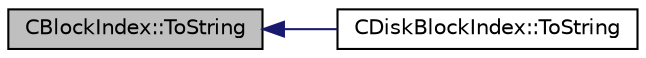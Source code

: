 digraph "CBlockIndex::ToString"
{
  edge [fontname="Helvetica",fontsize="10",labelfontname="Helvetica",labelfontsize="10"];
  node [fontname="Helvetica",fontsize="10",shape=record];
  rankdir="LR";
  Node126 [label="CBlockIndex::ToString",height=0.2,width=0.4,color="black", fillcolor="grey75", style="filled", fontcolor="black"];
  Node126 -> Node127 [dir="back",color="midnightblue",fontsize="10",style="solid",fontname="Helvetica"];
  Node127 [label="CDiskBlockIndex::ToString",height=0.2,width=0.4,color="black", fillcolor="white", style="filled",URL="$d1/db1/class_c_disk_block_index.html#a347eafa0667f8641f73062b48c217d61"];
}
